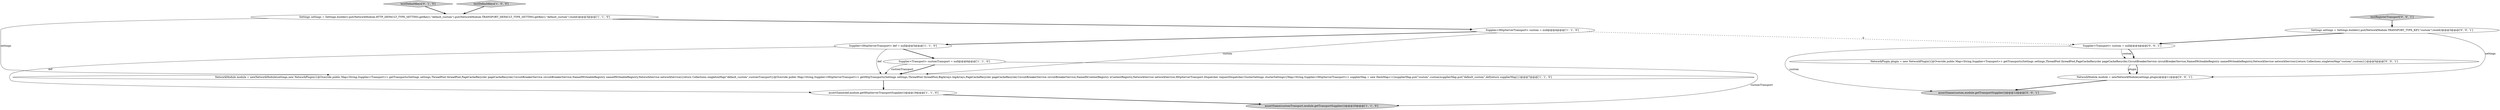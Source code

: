 digraph {
0 [style = filled, label = "Settings settings = Settings.builder().put(NetworkModule.HTTP_DEFAULT_TYPE_SETTING.getKey(),\"default_custom\").put(NetworkModule.TRANSPORT_DEFAULT_TYPE_SETTING.getKey(),\"default_custom\").build()@@@3@@@['1', '1', '0']", fillcolor = white, shape = ellipse image = "AAA0AAABBB1BBB"];
14 [style = filled, label = "NetworkPlugin plugin = new NetworkPlugin(){@Override public Map<String,Supplier<Transport>> getTransports(Settings settings,ThreadPool threadPool,PageCacheRecycler pageCacheRecycler,CircuitBreakerService circuitBreakerService,NamedWriteableRegistry namedWriteableRegistry,NetworkService networkService){return Collections.singletonMap(\"custom\",custom)}}@@@5@@@['0', '0', '1']", fillcolor = white, shape = ellipse image = "AAA0AAABBB3BBB"];
3 [style = filled, label = "NetworkModule module = newNetworkModule(settings,new NetworkPlugin(){@Override public Map<String,Supplier<Transport>> getTransports(Settings settings,ThreadPool threadPool,PageCacheRecycler pageCacheRecycler,CircuitBreakerService circuitBreakerService,NamedWriteableRegistry namedWriteableRegistry,NetworkService networkService){return Collections.singletonMap(\"default_custom\",customTransport)}@Override public Map<String,Supplier<HttpServerTransport>> getHttpTransports(Settings settings,ThreadPool threadPool,BigArrays bigArrays,PageCacheRecycler pageCacheRecycler,CircuitBreakerService circuitBreakerService,NamedXContentRegistry xContentRegistry,NetworkService networkService,HttpServerTransport.Dispatcher requestDispatcher,ClusterSettings clusterSettings){Map<String,Supplier<HttpServerTransport>> supplierMap = new HashMap<>()supplierMap.put(\"custom\",custom)supplierMap.put(\"default_custom\",def)return supplierMap}})@@@7@@@['1', '1', '0']", fillcolor = white, shape = ellipse image = "AAA0AAABBB1BBB"];
4 [style = filled, label = "assertSame(customTransport,module.getTransportSupplier())@@@20@@@['1', '1', '0']", fillcolor = lightgray, shape = ellipse image = "AAA0AAABBB1BBB"];
8 [style = filled, label = "testDefaultKeys['0', '1', '0']", fillcolor = lightgray, shape = diamond image = "AAA0AAABBB2BBB"];
1 [style = filled, label = "Supplier<Transport> customTransport = null@@@6@@@['1', '1', '0']", fillcolor = white, shape = ellipse image = "AAA0AAABBB1BBB"];
2 [style = filled, label = "testDefaultKeys['1', '0', '0']", fillcolor = lightgray, shape = diamond image = "AAA0AAABBB1BBB"];
13 [style = filled, label = "testRegisterTransport['0', '0', '1']", fillcolor = lightgray, shape = diamond image = "AAA0AAABBB3BBB"];
5 [style = filled, label = "Supplier<HttpServerTransport> def = null@@@5@@@['1', '1', '0']", fillcolor = white, shape = ellipse image = "AAA0AAABBB1BBB"];
10 [style = filled, label = "Settings settings = Settings.builder().put(NetworkModule.TRANSPORT_TYPE_KEY,\"custom\").build()@@@3@@@['0', '0', '1']", fillcolor = white, shape = ellipse image = "AAA0AAABBB3BBB"];
12 [style = filled, label = "Supplier<Transport> custom = null@@@4@@@['0', '0', '1']", fillcolor = white, shape = ellipse image = "AAA0AAABBB3BBB"];
9 [style = filled, label = "assertSame(custom,module.getTransportSupplier())@@@12@@@['0', '0', '1']", fillcolor = lightgray, shape = ellipse image = "AAA0AAABBB3BBB"];
6 [style = filled, label = "assertSame(def,module.getHttpServerTransportSupplier())@@@19@@@['1', '1', '0']", fillcolor = white, shape = ellipse image = "AAA0AAABBB1BBB"];
11 [style = filled, label = "NetworkModule module = newNetworkModule(settings,plugin)@@@11@@@['0', '0', '1']", fillcolor = white, shape = ellipse image = "AAA0AAABBB3BBB"];
7 [style = filled, label = "Supplier<HttpServerTransport> custom = null@@@4@@@['1', '1', '0']", fillcolor = white, shape = ellipse image = "AAA0AAABBB1BBB"];
5->3 [style = solid, label="def"];
10->11 [style = solid, label="settings"];
6->4 [style = bold, label=""];
0->3 [style = solid, label="settings"];
1->4 [style = solid, label="customTransport"];
8->0 [style = bold, label=""];
7->3 [style = solid, label="custom"];
0->7 [style = bold, label=""];
12->14 [style = solid, label="custom"];
12->14 [style = bold, label=""];
5->1 [style = bold, label=""];
11->9 [style = bold, label=""];
14->11 [style = bold, label=""];
3->6 [style = bold, label=""];
10->12 [style = bold, label=""];
1->3 [style = bold, label=""];
5->6 [style = solid, label="def"];
7->12 [style = dashed, label="0"];
1->3 [style = solid, label="customTransport"];
7->5 [style = bold, label=""];
2->0 [style = bold, label=""];
12->9 [style = solid, label="custom"];
14->11 [style = solid, label="plugin"];
13->10 [style = bold, label=""];
}
